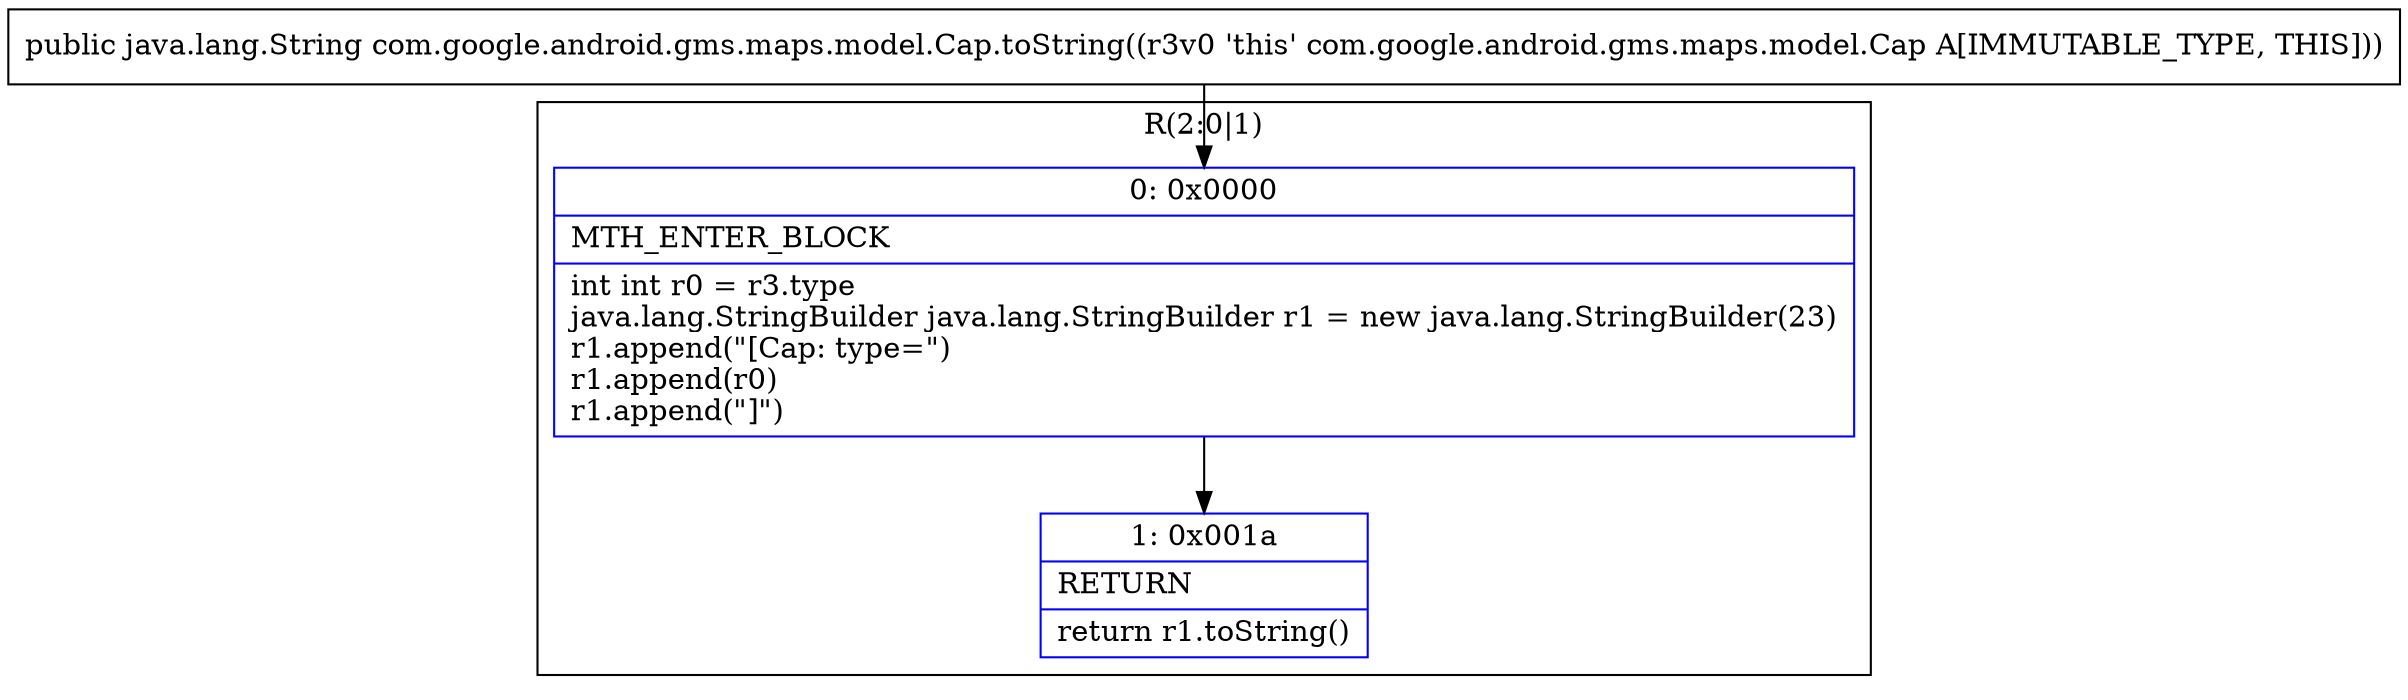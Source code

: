 digraph "CFG forcom.google.android.gms.maps.model.Cap.toString()Ljava\/lang\/String;" {
subgraph cluster_Region_1919906867 {
label = "R(2:0|1)";
node [shape=record,color=blue];
Node_0 [shape=record,label="{0\:\ 0x0000|MTH_ENTER_BLOCK\l|int int r0 = r3.type\ljava.lang.StringBuilder java.lang.StringBuilder r1 = new java.lang.StringBuilder(23)\lr1.append(\"[Cap: type=\")\lr1.append(r0)\lr1.append(\"]\")\l}"];
Node_1 [shape=record,label="{1\:\ 0x001a|RETURN\l|return r1.toString()\l}"];
}
MethodNode[shape=record,label="{public java.lang.String com.google.android.gms.maps.model.Cap.toString((r3v0 'this' com.google.android.gms.maps.model.Cap A[IMMUTABLE_TYPE, THIS])) }"];
MethodNode -> Node_0;
Node_0 -> Node_1;
}

